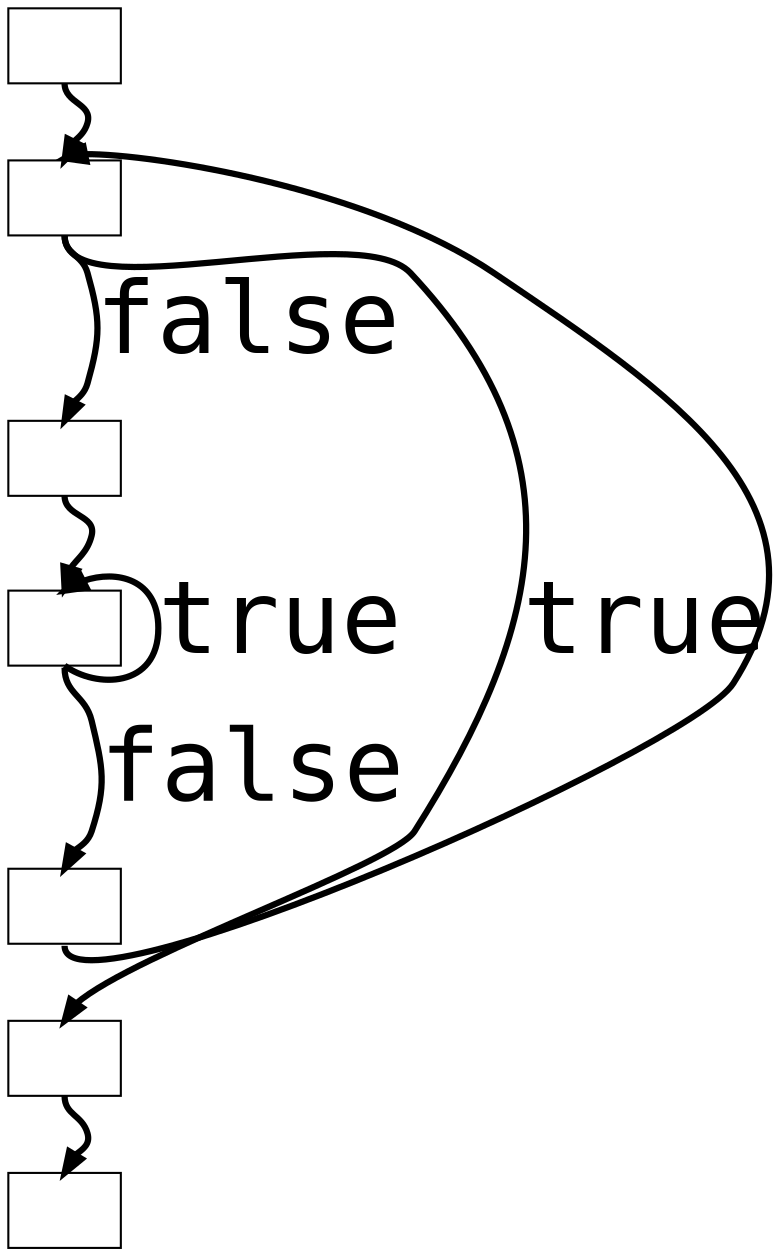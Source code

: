 digraph G {
    node [shape=rect];
    edge [penwidth=3, fontname="Monospace", fontsize=48];
    rankdir=TB;

    A [image="graph_1_data/a_crop.png", label=""];
    B [image="graph_1_data/b_crop.png", label=""];
    C [image="graph_1_data/c_crop.png", label=""];
    D [image="graph_1_data/d_crop.png", label=""];
    E [image="graph_1_data/e_crop.png", label=""];
    F [image="graph_1_data/f_crop.png", label=""];
    G [image="graph_1_data/g_crop.png", label=""];

    A -> B [style=invis];
    B -> C [style=invis];
    C -> D [style=invis];
    D -> E [style=invis];
    E -> F [style=invis];
    F -> G [style=invis];

    A:s -> B:n [constraint=false];
    B:s -> F:n [constraint=false, label="true"];
    B:s -> C:n [constraint=false, label="false"];
    C:s -> D:n [constraint=false];
    D:s -> D:n [constraint=false, label="true"];
    D:s -> E:n [constraint=false, label="false"];
    E:s -> B:n [constraint=false];
    F:s ->G:n [constraint=false];
}